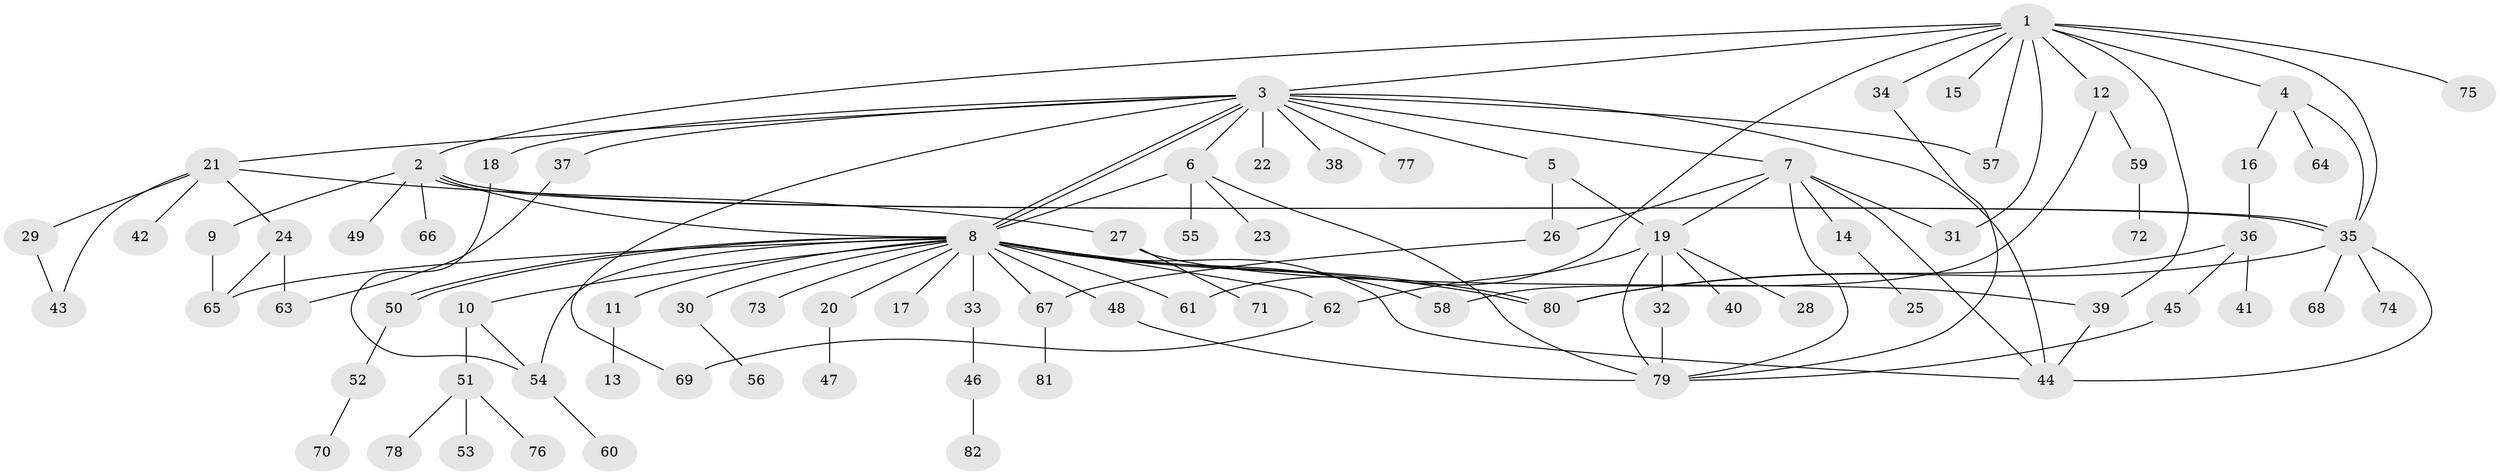 // coarse degree distribution, {4: 0.08, 6: 0.08, 3: 0.2, 2: 0.12, 1: 0.32, 15: 0.04, 9: 0.08, 5: 0.04, 7: 0.04}
// Generated by graph-tools (version 1.1) at 2025/36/03/04/25 23:36:56]
// undirected, 82 vertices, 117 edges
graph export_dot {
  node [color=gray90,style=filled];
  1;
  2;
  3;
  4;
  5;
  6;
  7;
  8;
  9;
  10;
  11;
  12;
  13;
  14;
  15;
  16;
  17;
  18;
  19;
  20;
  21;
  22;
  23;
  24;
  25;
  26;
  27;
  28;
  29;
  30;
  31;
  32;
  33;
  34;
  35;
  36;
  37;
  38;
  39;
  40;
  41;
  42;
  43;
  44;
  45;
  46;
  47;
  48;
  49;
  50;
  51;
  52;
  53;
  54;
  55;
  56;
  57;
  58;
  59;
  60;
  61;
  62;
  63;
  64;
  65;
  66;
  67;
  68;
  69;
  70;
  71;
  72;
  73;
  74;
  75;
  76;
  77;
  78;
  79;
  80;
  81;
  82;
  1 -- 2;
  1 -- 3;
  1 -- 4;
  1 -- 12;
  1 -- 15;
  1 -- 31;
  1 -- 34;
  1 -- 35;
  1 -- 39;
  1 -- 57;
  1 -- 61;
  1 -- 75;
  2 -- 8;
  2 -- 9;
  2 -- 35;
  2 -- 35;
  2 -- 49;
  2 -- 66;
  3 -- 5;
  3 -- 6;
  3 -- 7;
  3 -- 8;
  3 -- 8;
  3 -- 18;
  3 -- 21;
  3 -- 22;
  3 -- 37;
  3 -- 38;
  3 -- 44;
  3 -- 57;
  3 -- 69;
  3 -- 77;
  4 -- 16;
  4 -- 35;
  4 -- 64;
  5 -- 19;
  5 -- 26;
  6 -- 8;
  6 -- 23;
  6 -- 55;
  6 -- 79;
  7 -- 14;
  7 -- 19;
  7 -- 26;
  7 -- 31;
  7 -- 44;
  7 -- 79;
  8 -- 10;
  8 -- 11;
  8 -- 17;
  8 -- 20;
  8 -- 30;
  8 -- 33;
  8 -- 44;
  8 -- 48;
  8 -- 50;
  8 -- 50;
  8 -- 54;
  8 -- 58;
  8 -- 61;
  8 -- 62;
  8 -- 65;
  8 -- 67;
  8 -- 73;
  8 -- 80;
  8 -- 80;
  9 -- 65;
  10 -- 51;
  10 -- 54;
  11 -- 13;
  12 -- 58;
  12 -- 59;
  14 -- 25;
  16 -- 36;
  18 -- 54;
  19 -- 28;
  19 -- 32;
  19 -- 40;
  19 -- 62;
  19 -- 79;
  20 -- 47;
  21 -- 24;
  21 -- 27;
  21 -- 29;
  21 -- 42;
  21 -- 43;
  24 -- 63;
  24 -- 65;
  26 -- 67;
  27 -- 39;
  27 -- 71;
  29 -- 43;
  30 -- 56;
  32 -- 79;
  33 -- 46;
  34 -- 79;
  35 -- 44;
  35 -- 68;
  35 -- 74;
  35 -- 80;
  36 -- 41;
  36 -- 45;
  36 -- 80;
  37 -- 63;
  39 -- 44;
  45 -- 79;
  46 -- 82;
  48 -- 79;
  50 -- 52;
  51 -- 53;
  51 -- 76;
  51 -- 78;
  52 -- 70;
  54 -- 60;
  59 -- 72;
  62 -- 69;
  67 -- 81;
}
